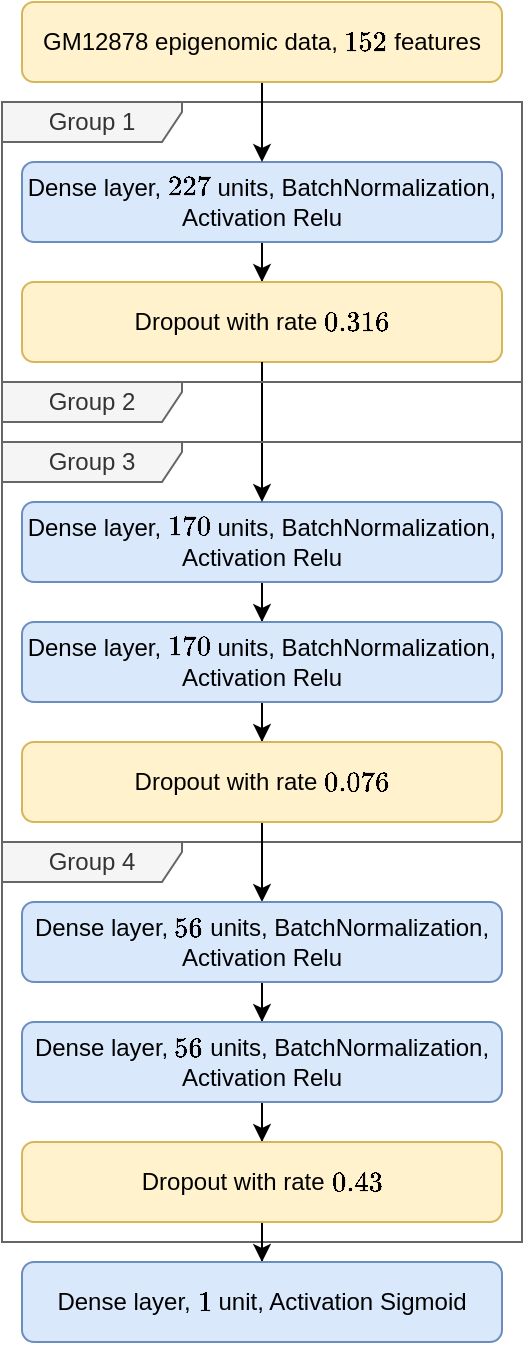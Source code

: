 <mxfile version="14.5.1" type="device"><diagram id="hYDwUghNXbwUdYtKPZCs" name="Pagina-1"><mxGraphModel dx="1106" dy="892" grid="1" gridSize="10" guides="1" tooltips="1" connect="1" arrows="1" fold="1" page="1" pageScale="1" pageWidth="827" pageHeight="1169" math="1" shadow="0"><root><mxCell id="0"/><mxCell id="1" parent="0"/><mxCell id="DA3yoBaQdM5A_L-2WKju-29" value="Group 4" style="shape=umlFrame;whiteSpace=wrap;html=1;width=90;height=20;fillColor=#f5f5f5;strokeColor=#666666;fontColor=#333333;" parent="1" vertex="1"><mxGeometry x="70" y="560" width="260" height="200" as="geometry"/></mxCell><mxCell id="DA3yoBaQdM5A_L-2WKju-25" value="Group 1" style="shape=umlFrame;whiteSpace=wrap;html=1;width=90;height=20;fillColor=#f5f5f5;strokeColor=#666666;fontColor=#333333;" parent="1" vertex="1"><mxGeometry x="70" y="190" width="260" height="140" as="geometry"/></mxCell><mxCell id="DA3yoBaQdM5A_L-2WKju-28" value="Group 3" style="shape=umlFrame;whiteSpace=wrap;html=1;width=90;height=20;fillColor=#f5f5f5;strokeColor=#666666;fontColor=#333333;" parent="1" vertex="1"><mxGeometry x="70" y="360" width="260" height="200" as="geometry"/></mxCell><mxCell id="DA3yoBaQdM5A_L-2WKju-7" style="edgeStyle=orthogonalEdgeStyle;rounded=0;orthogonalLoop=1;jettySize=auto;html=1;" parent="1" source="DA3yoBaQdM5A_L-2WKju-1" target="DA3yoBaQdM5A_L-2WKju-5" edge="1"><mxGeometry relative="1" as="geometry"/></mxCell><mxCell id="DA3yoBaQdM5A_L-2WKju-1" value="Dense layer, \(227\) units, BatchNormalization, Activation Relu" style="rounded=1;whiteSpace=wrap;html=1;fillColor=#dae8fc;strokeColor=#6c8ebf;" parent="1" vertex="1"><mxGeometry x="80" y="220" width="240" height="40" as="geometry"/></mxCell><mxCell id="DA3yoBaQdM5A_L-2WKju-6" style="edgeStyle=orthogonalEdgeStyle;rounded=0;orthogonalLoop=1;jettySize=auto;html=1;" parent="1" source="DA3yoBaQdM5A_L-2WKju-2" target="DA3yoBaQdM5A_L-2WKju-1" edge="1"><mxGeometry relative="1" as="geometry"/></mxCell><mxCell id="DA3yoBaQdM5A_L-2WKju-2" value="GM12878 epigenomic data, \(152\) features" style="rounded=1;whiteSpace=wrap;html=1;fillColor=#fff2cc;strokeColor=#d6b656;" parent="1" vertex="1"><mxGeometry x="80" y="140" width="240" height="40" as="geometry"/></mxCell><mxCell id="DA3yoBaQdM5A_L-2WKju-5" value="Dropout with rate \(0.316\)" style="rounded=1;whiteSpace=wrap;html=1;fillColor=#fff2cc;strokeColor=#d6b656;" parent="1" vertex="1"><mxGeometry x="80" y="280" width="240" height="40" as="geometry"/></mxCell><mxCell id="DA3yoBaQdM5A_L-2WKju-13" style="edgeStyle=orthogonalEdgeStyle;rounded=0;orthogonalLoop=1;jettySize=auto;html=1;" parent="1" source="DA3yoBaQdM5A_L-2WKju-10" target="DA3yoBaQdM5A_L-2WKju-12" edge="1"><mxGeometry relative="1" as="geometry"/></mxCell><mxCell id="DA3yoBaQdM5A_L-2WKju-10" value="Dense layer, \(170\) units, BatchNormalization, Activation Relu" style="rounded=1;whiteSpace=wrap;html=1;fillColor=#dae8fc;strokeColor=#6c8ebf;" parent="1" vertex="1"><mxGeometry x="80" y="390" width="240" height="40" as="geometry"/></mxCell><mxCell id="DA3yoBaQdM5A_L-2WKju-15" style="edgeStyle=orthogonalEdgeStyle;rounded=0;orthogonalLoop=1;jettySize=auto;html=1;" parent="1" source="DA3yoBaQdM5A_L-2WKju-12" target="DA3yoBaQdM5A_L-2WKju-14" edge="1"><mxGeometry relative="1" as="geometry"/></mxCell><mxCell id="DA3yoBaQdM5A_L-2WKju-12" value="Dense layer, \(170\) units, BatchNormalization, Activation Relu" style="rounded=1;whiteSpace=wrap;html=1;fillColor=#dae8fc;strokeColor=#6c8ebf;" parent="1" vertex="1"><mxGeometry x="80" y="450" width="240" height="40" as="geometry"/></mxCell><mxCell id="DA3yoBaQdM5A_L-2WKju-17" style="edgeStyle=orthogonalEdgeStyle;rounded=0;orthogonalLoop=1;jettySize=auto;html=1;" parent="1" source="DA3yoBaQdM5A_L-2WKju-14" target="DA3yoBaQdM5A_L-2WKju-16" edge="1"><mxGeometry relative="1" as="geometry"/></mxCell><mxCell id="DA3yoBaQdM5A_L-2WKju-14" value="Dropout with rate \(0.076\)" style="rounded=1;whiteSpace=wrap;html=1;fillColor=#fff2cc;strokeColor=#d6b656;" parent="1" vertex="1"><mxGeometry x="80" y="510" width="240" height="40" as="geometry"/></mxCell><mxCell id="DA3yoBaQdM5A_L-2WKju-19" style="edgeStyle=orthogonalEdgeStyle;rounded=0;orthogonalLoop=1;jettySize=auto;html=1;" parent="1" source="DA3yoBaQdM5A_L-2WKju-16" target="DA3yoBaQdM5A_L-2WKju-18" edge="1"><mxGeometry relative="1" as="geometry"/></mxCell><mxCell id="DA3yoBaQdM5A_L-2WKju-16" value="Dense layer, \(56\) units, BatchNormalization, Activation Relu" style="rounded=1;whiteSpace=wrap;html=1;fillColor=#dae8fc;strokeColor=#6c8ebf;" parent="1" vertex="1"><mxGeometry x="80" y="590" width="240" height="40" as="geometry"/></mxCell><mxCell id="DA3yoBaQdM5A_L-2WKju-21" style="edgeStyle=orthogonalEdgeStyle;rounded=0;orthogonalLoop=1;jettySize=auto;html=1;" parent="1" source="DA3yoBaQdM5A_L-2WKju-18" target="DA3yoBaQdM5A_L-2WKju-20" edge="1"><mxGeometry relative="1" as="geometry"/></mxCell><mxCell id="DA3yoBaQdM5A_L-2WKju-18" value="Dense layer, \(56\) units, BatchNormalization, Activation Relu" style="rounded=1;whiteSpace=wrap;html=1;fillColor=#dae8fc;strokeColor=#6c8ebf;" parent="1" vertex="1"><mxGeometry x="80" y="650" width="240" height="40" as="geometry"/></mxCell><mxCell id="DA3yoBaQdM5A_L-2WKju-23" style="edgeStyle=orthogonalEdgeStyle;rounded=0;orthogonalLoop=1;jettySize=auto;html=1;" parent="1" source="DA3yoBaQdM5A_L-2WKju-20" target="DA3yoBaQdM5A_L-2WKju-22" edge="1"><mxGeometry relative="1" as="geometry"/></mxCell><mxCell id="DA3yoBaQdM5A_L-2WKju-20" value="Dropout with rate \(0.43\)" style="rounded=1;whiteSpace=wrap;html=1;fillColor=#fff2cc;strokeColor=#d6b656;" parent="1" vertex="1"><mxGeometry x="80" y="710" width="240" height="40" as="geometry"/></mxCell><mxCell id="DA3yoBaQdM5A_L-2WKju-22" value="Dense layer, \(1\) unit, Activation Sigmoid" style="rounded=1;whiteSpace=wrap;html=1;fillColor=#dae8fc;strokeColor=#6c8ebf;" parent="1" vertex="1"><mxGeometry x="80" y="770" width="240" height="40" as="geometry"/></mxCell><mxCell id="DA3yoBaQdM5A_L-2WKju-27" style="edgeStyle=orthogonalEdgeStyle;rounded=0;orthogonalLoop=1;jettySize=auto;html=1;" parent="1" source="DA3yoBaQdM5A_L-2WKju-5" target="DA3yoBaQdM5A_L-2WKju-10" edge="1"><mxGeometry relative="1" as="geometry"/></mxCell><mxCell id="DA3yoBaQdM5A_L-2WKju-26" value="Group 2" style="shape=umlFrame;whiteSpace=wrap;html=1;width=90;height=20;fillColor=#f5f5f5;strokeColor=#666666;fontColor=#333333;" parent="1" vertex="1"><mxGeometry x="70" y="330" width="260" height="30" as="geometry"/></mxCell></root></mxGraphModel></diagram></mxfile>